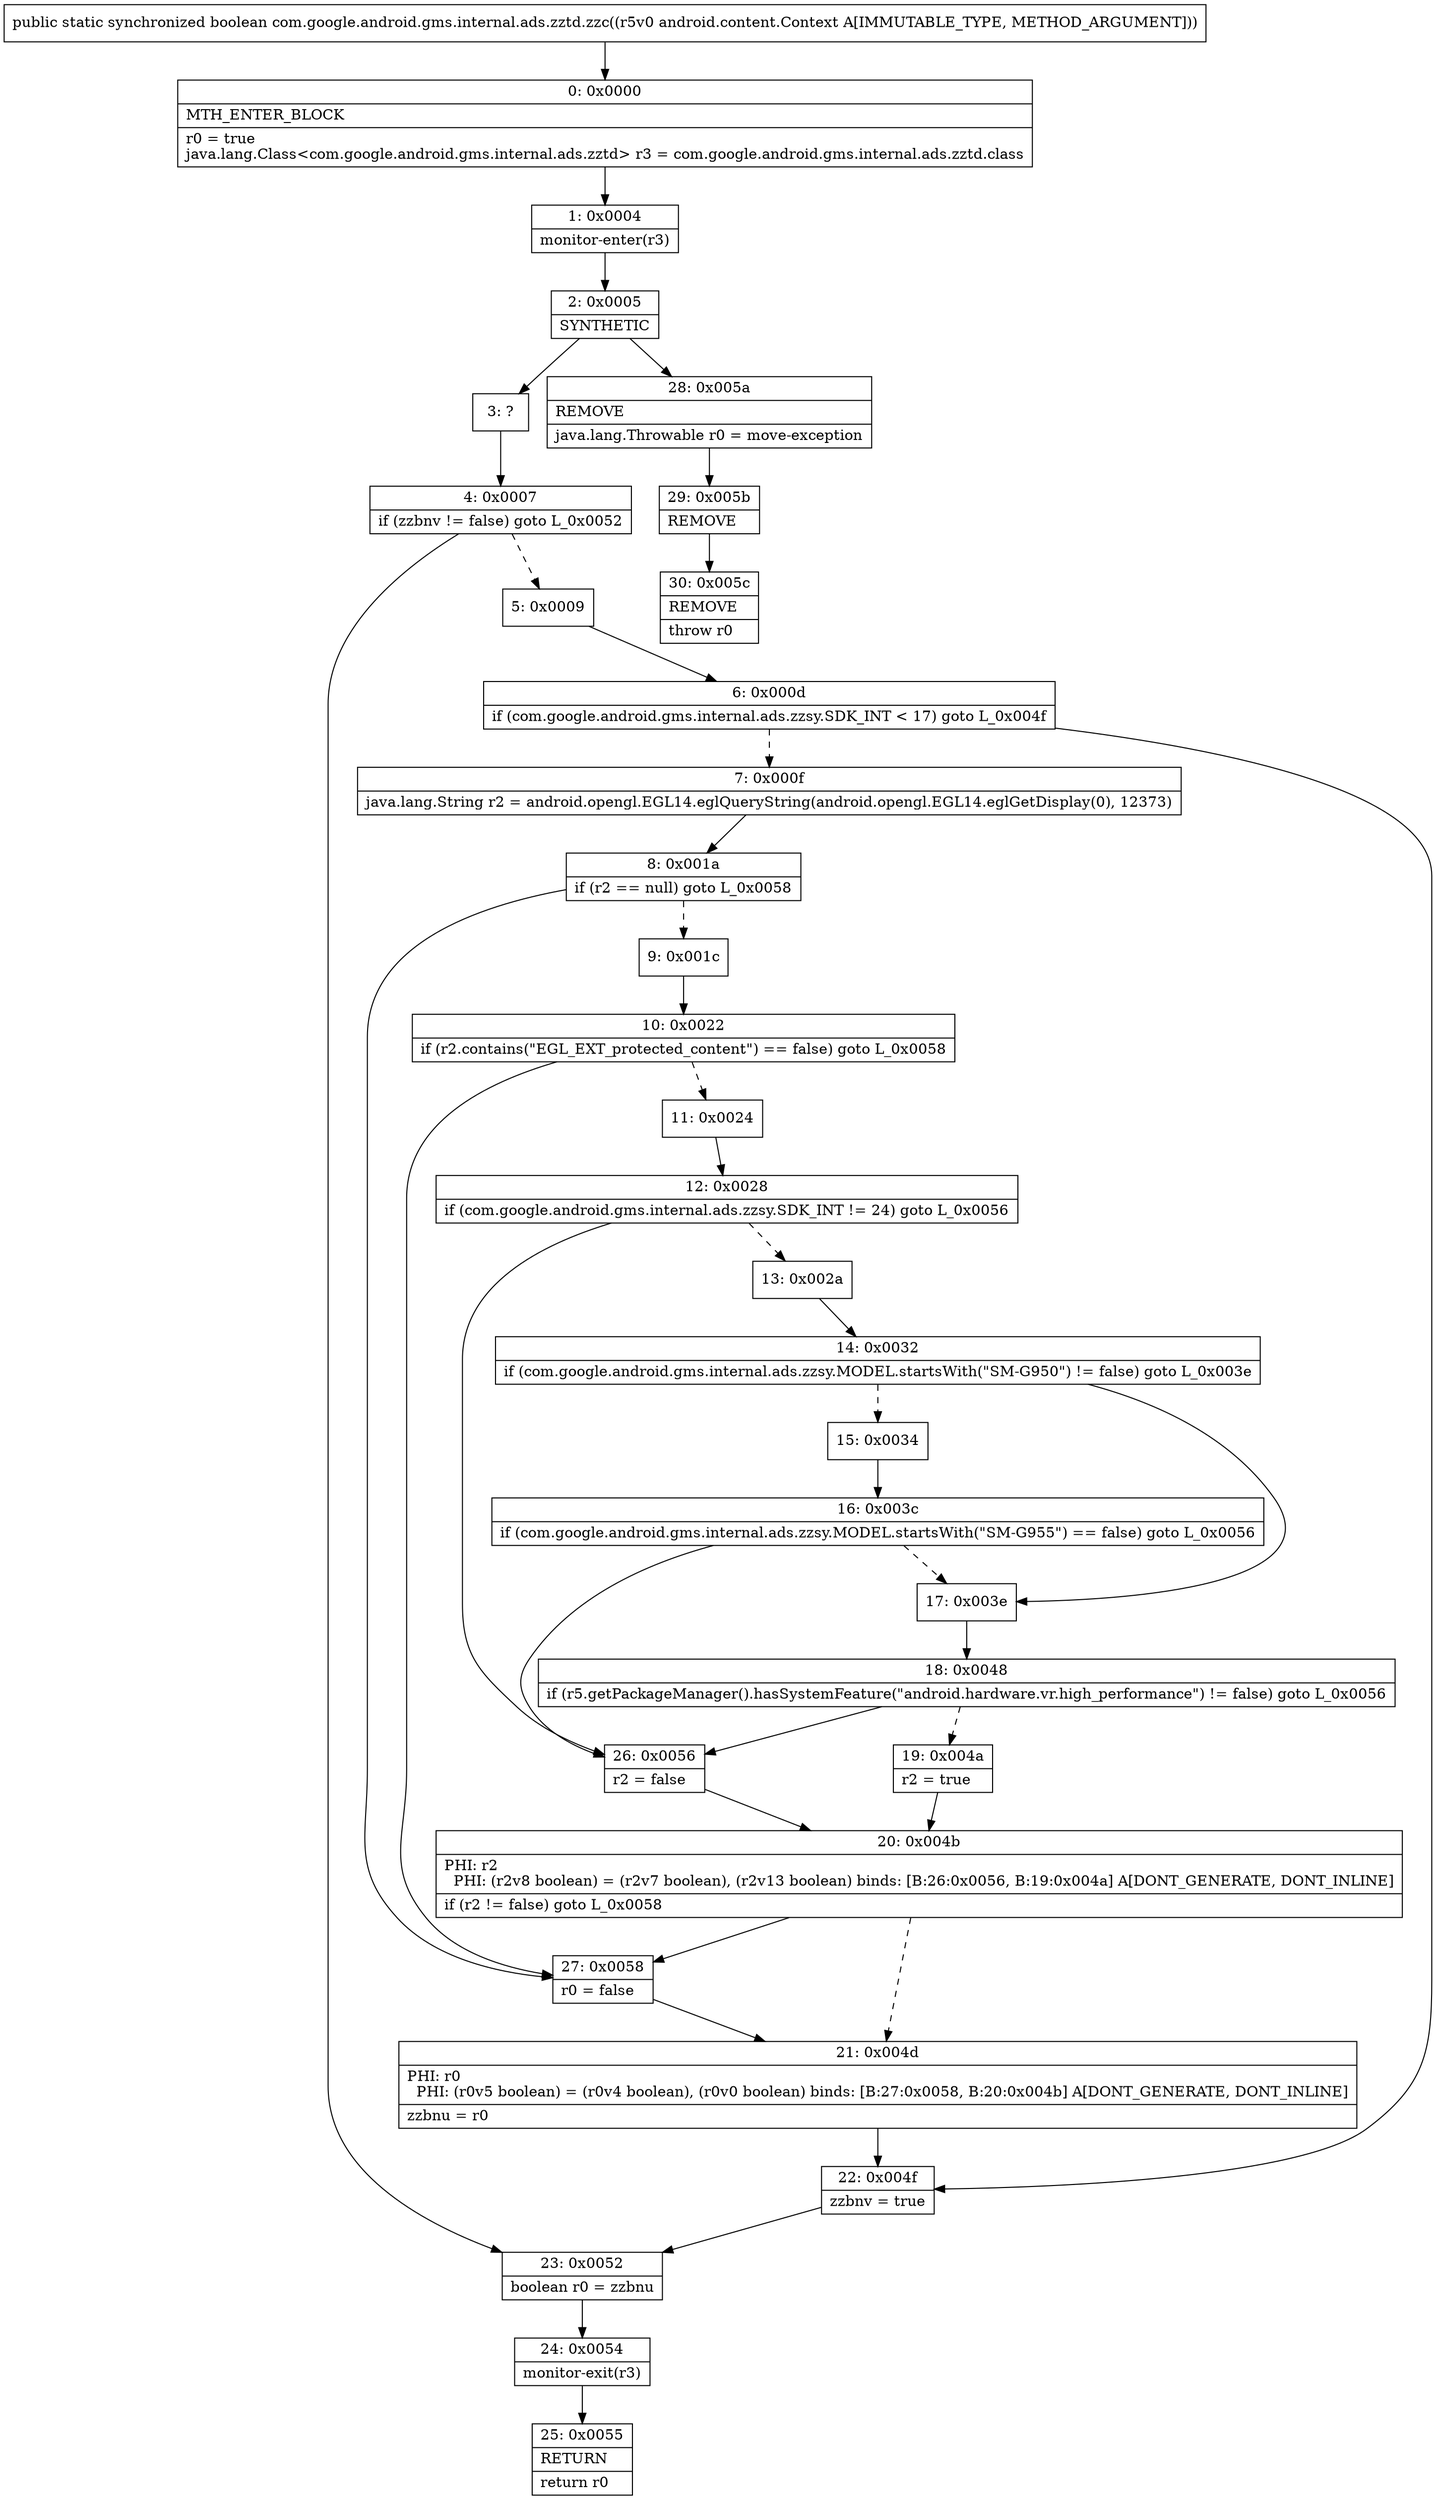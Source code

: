 digraph "CFG forcom.google.android.gms.internal.ads.zztd.zzc(Landroid\/content\/Context;)Z" {
Node_0 [shape=record,label="{0\:\ 0x0000|MTH_ENTER_BLOCK\l|r0 = true\ljava.lang.Class\<com.google.android.gms.internal.ads.zztd\> r3 = com.google.android.gms.internal.ads.zztd.class\l}"];
Node_1 [shape=record,label="{1\:\ 0x0004|monitor\-enter(r3)\l}"];
Node_2 [shape=record,label="{2\:\ 0x0005|SYNTHETIC\l}"];
Node_3 [shape=record,label="{3\:\ ?}"];
Node_4 [shape=record,label="{4\:\ 0x0007|if (zzbnv != false) goto L_0x0052\l}"];
Node_5 [shape=record,label="{5\:\ 0x0009}"];
Node_6 [shape=record,label="{6\:\ 0x000d|if (com.google.android.gms.internal.ads.zzsy.SDK_INT \< 17) goto L_0x004f\l}"];
Node_7 [shape=record,label="{7\:\ 0x000f|java.lang.String r2 = android.opengl.EGL14.eglQueryString(android.opengl.EGL14.eglGetDisplay(0), 12373)\l}"];
Node_8 [shape=record,label="{8\:\ 0x001a|if (r2 == null) goto L_0x0058\l}"];
Node_9 [shape=record,label="{9\:\ 0x001c}"];
Node_10 [shape=record,label="{10\:\ 0x0022|if (r2.contains(\"EGL_EXT_protected_content\") == false) goto L_0x0058\l}"];
Node_11 [shape=record,label="{11\:\ 0x0024}"];
Node_12 [shape=record,label="{12\:\ 0x0028|if (com.google.android.gms.internal.ads.zzsy.SDK_INT != 24) goto L_0x0056\l}"];
Node_13 [shape=record,label="{13\:\ 0x002a}"];
Node_14 [shape=record,label="{14\:\ 0x0032|if (com.google.android.gms.internal.ads.zzsy.MODEL.startsWith(\"SM\-G950\") != false) goto L_0x003e\l}"];
Node_15 [shape=record,label="{15\:\ 0x0034}"];
Node_16 [shape=record,label="{16\:\ 0x003c|if (com.google.android.gms.internal.ads.zzsy.MODEL.startsWith(\"SM\-G955\") == false) goto L_0x0056\l}"];
Node_17 [shape=record,label="{17\:\ 0x003e}"];
Node_18 [shape=record,label="{18\:\ 0x0048|if (r5.getPackageManager().hasSystemFeature(\"android.hardware.vr.high_performance\") != false) goto L_0x0056\l}"];
Node_19 [shape=record,label="{19\:\ 0x004a|r2 = true\l}"];
Node_20 [shape=record,label="{20\:\ 0x004b|PHI: r2 \l  PHI: (r2v8 boolean) = (r2v7 boolean), (r2v13 boolean) binds: [B:26:0x0056, B:19:0x004a] A[DONT_GENERATE, DONT_INLINE]\l|if (r2 != false) goto L_0x0058\l}"];
Node_21 [shape=record,label="{21\:\ 0x004d|PHI: r0 \l  PHI: (r0v5 boolean) = (r0v4 boolean), (r0v0 boolean) binds: [B:27:0x0058, B:20:0x004b] A[DONT_GENERATE, DONT_INLINE]\l|zzbnu = r0\l}"];
Node_22 [shape=record,label="{22\:\ 0x004f|zzbnv = true\l}"];
Node_23 [shape=record,label="{23\:\ 0x0052|boolean r0 = zzbnu\l}"];
Node_24 [shape=record,label="{24\:\ 0x0054|monitor\-exit(r3)\l}"];
Node_25 [shape=record,label="{25\:\ 0x0055|RETURN\l|return r0\l}"];
Node_26 [shape=record,label="{26\:\ 0x0056|r2 = false\l}"];
Node_27 [shape=record,label="{27\:\ 0x0058|r0 = false\l}"];
Node_28 [shape=record,label="{28\:\ 0x005a|REMOVE\l|java.lang.Throwable r0 = move\-exception\l}"];
Node_29 [shape=record,label="{29\:\ 0x005b|REMOVE\l}"];
Node_30 [shape=record,label="{30\:\ 0x005c|REMOVE\l|throw r0\l}"];
MethodNode[shape=record,label="{public static synchronized boolean com.google.android.gms.internal.ads.zztd.zzc((r5v0 android.content.Context A[IMMUTABLE_TYPE, METHOD_ARGUMENT])) }"];
MethodNode -> Node_0;
Node_0 -> Node_1;
Node_1 -> Node_2;
Node_2 -> Node_3;
Node_2 -> Node_28;
Node_3 -> Node_4;
Node_4 -> Node_5[style=dashed];
Node_4 -> Node_23;
Node_5 -> Node_6;
Node_6 -> Node_7[style=dashed];
Node_6 -> Node_22;
Node_7 -> Node_8;
Node_8 -> Node_9[style=dashed];
Node_8 -> Node_27;
Node_9 -> Node_10;
Node_10 -> Node_11[style=dashed];
Node_10 -> Node_27;
Node_11 -> Node_12;
Node_12 -> Node_13[style=dashed];
Node_12 -> Node_26;
Node_13 -> Node_14;
Node_14 -> Node_15[style=dashed];
Node_14 -> Node_17;
Node_15 -> Node_16;
Node_16 -> Node_17[style=dashed];
Node_16 -> Node_26;
Node_17 -> Node_18;
Node_18 -> Node_19[style=dashed];
Node_18 -> Node_26;
Node_19 -> Node_20;
Node_20 -> Node_21[style=dashed];
Node_20 -> Node_27;
Node_21 -> Node_22;
Node_22 -> Node_23;
Node_23 -> Node_24;
Node_24 -> Node_25;
Node_26 -> Node_20;
Node_27 -> Node_21;
Node_28 -> Node_29;
Node_29 -> Node_30;
}

